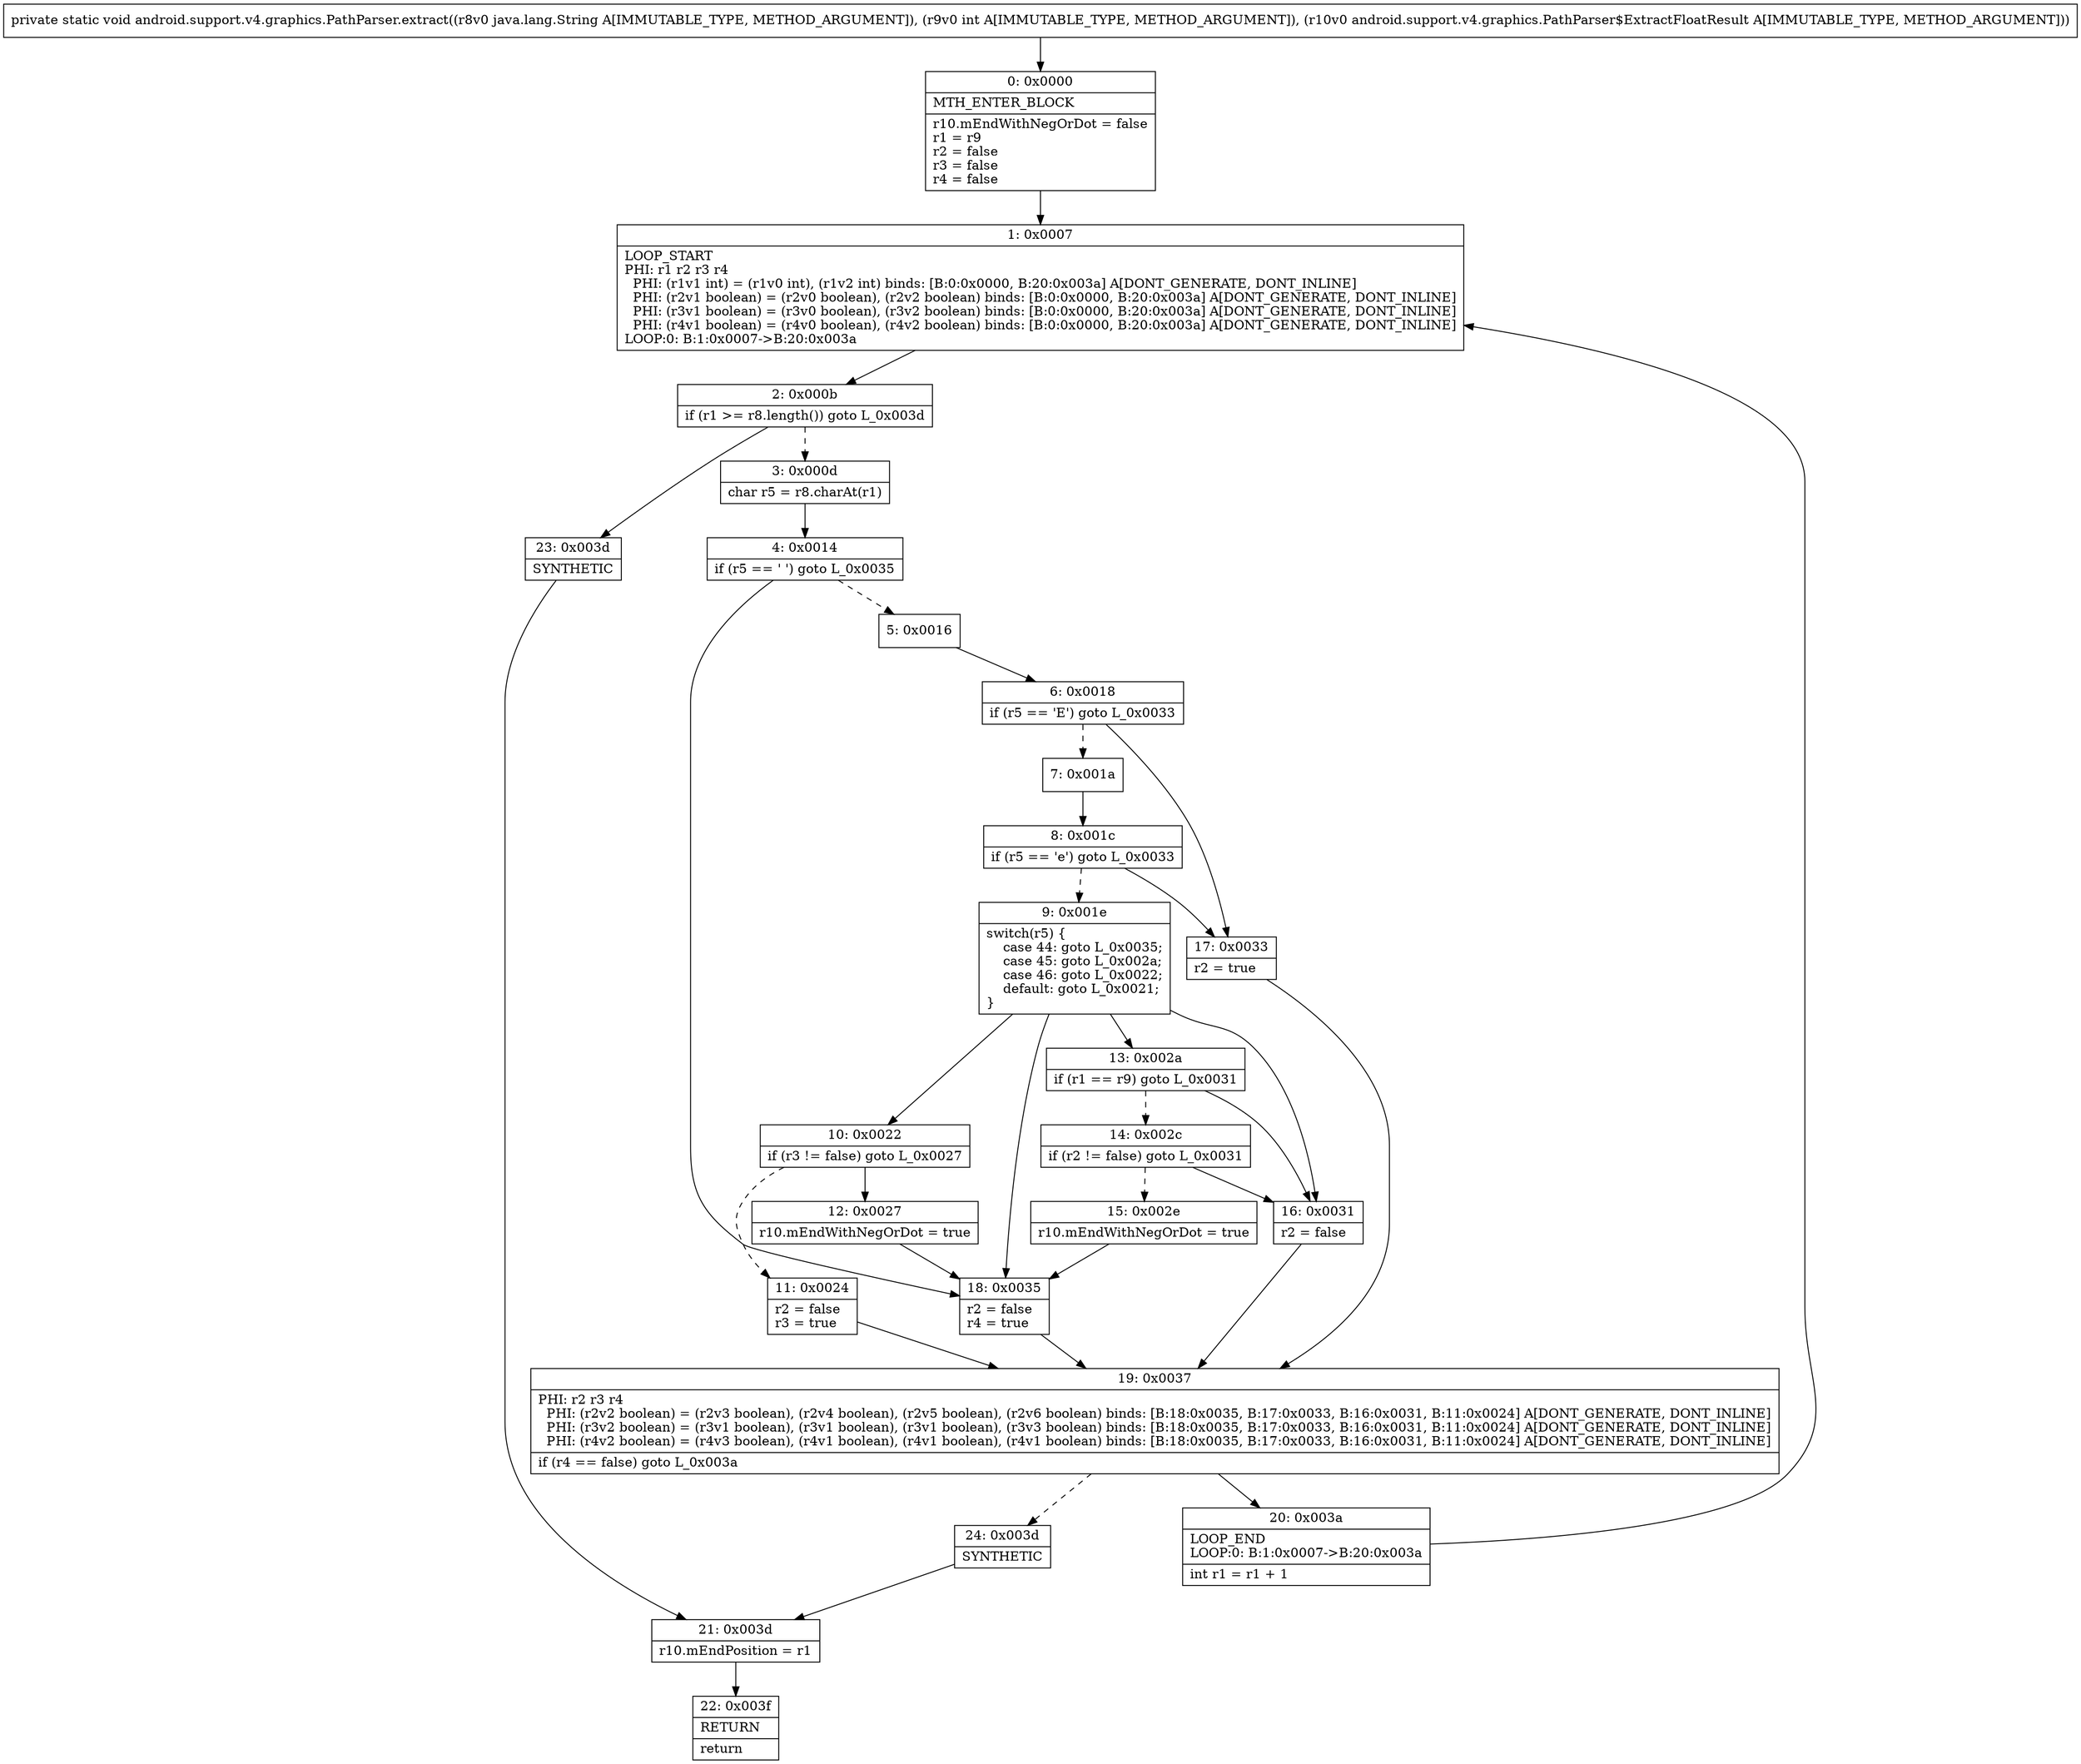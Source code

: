 digraph "CFG forandroid.support.v4.graphics.PathParser.extract(Ljava\/lang\/String;ILandroid\/support\/v4\/graphics\/PathParser$ExtractFloatResult;)V" {
Node_0 [shape=record,label="{0\:\ 0x0000|MTH_ENTER_BLOCK\l|r10.mEndWithNegOrDot = false\lr1 = r9\lr2 = false\lr3 = false\lr4 = false\l}"];
Node_1 [shape=record,label="{1\:\ 0x0007|LOOP_START\lPHI: r1 r2 r3 r4 \l  PHI: (r1v1 int) = (r1v0 int), (r1v2 int) binds: [B:0:0x0000, B:20:0x003a] A[DONT_GENERATE, DONT_INLINE]\l  PHI: (r2v1 boolean) = (r2v0 boolean), (r2v2 boolean) binds: [B:0:0x0000, B:20:0x003a] A[DONT_GENERATE, DONT_INLINE]\l  PHI: (r3v1 boolean) = (r3v0 boolean), (r3v2 boolean) binds: [B:0:0x0000, B:20:0x003a] A[DONT_GENERATE, DONT_INLINE]\l  PHI: (r4v1 boolean) = (r4v0 boolean), (r4v2 boolean) binds: [B:0:0x0000, B:20:0x003a] A[DONT_GENERATE, DONT_INLINE]\lLOOP:0: B:1:0x0007\-\>B:20:0x003a\l}"];
Node_2 [shape=record,label="{2\:\ 0x000b|if (r1 \>= r8.length()) goto L_0x003d\l}"];
Node_3 [shape=record,label="{3\:\ 0x000d|char r5 = r8.charAt(r1)\l}"];
Node_4 [shape=record,label="{4\:\ 0x0014|if (r5 == ' ') goto L_0x0035\l}"];
Node_5 [shape=record,label="{5\:\ 0x0016}"];
Node_6 [shape=record,label="{6\:\ 0x0018|if (r5 == 'E') goto L_0x0033\l}"];
Node_7 [shape=record,label="{7\:\ 0x001a}"];
Node_8 [shape=record,label="{8\:\ 0x001c|if (r5 == 'e') goto L_0x0033\l}"];
Node_9 [shape=record,label="{9\:\ 0x001e|switch(r5) \{\l    case 44: goto L_0x0035;\l    case 45: goto L_0x002a;\l    case 46: goto L_0x0022;\l    default: goto L_0x0021;\l\}\l}"];
Node_10 [shape=record,label="{10\:\ 0x0022|if (r3 != false) goto L_0x0027\l}"];
Node_11 [shape=record,label="{11\:\ 0x0024|r2 = false\lr3 = true\l}"];
Node_12 [shape=record,label="{12\:\ 0x0027|r10.mEndWithNegOrDot = true\l}"];
Node_13 [shape=record,label="{13\:\ 0x002a|if (r1 == r9) goto L_0x0031\l}"];
Node_14 [shape=record,label="{14\:\ 0x002c|if (r2 != false) goto L_0x0031\l}"];
Node_15 [shape=record,label="{15\:\ 0x002e|r10.mEndWithNegOrDot = true\l}"];
Node_16 [shape=record,label="{16\:\ 0x0031|r2 = false\l}"];
Node_17 [shape=record,label="{17\:\ 0x0033|r2 = true\l}"];
Node_18 [shape=record,label="{18\:\ 0x0035|r2 = false\lr4 = true\l}"];
Node_19 [shape=record,label="{19\:\ 0x0037|PHI: r2 r3 r4 \l  PHI: (r2v2 boolean) = (r2v3 boolean), (r2v4 boolean), (r2v5 boolean), (r2v6 boolean) binds: [B:18:0x0035, B:17:0x0033, B:16:0x0031, B:11:0x0024] A[DONT_GENERATE, DONT_INLINE]\l  PHI: (r3v2 boolean) = (r3v1 boolean), (r3v1 boolean), (r3v1 boolean), (r3v3 boolean) binds: [B:18:0x0035, B:17:0x0033, B:16:0x0031, B:11:0x0024] A[DONT_GENERATE, DONT_INLINE]\l  PHI: (r4v2 boolean) = (r4v3 boolean), (r4v1 boolean), (r4v1 boolean), (r4v1 boolean) binds: [B:18:0x0035, B:17:0x0033, B:16:0x0031, B:11:0x0024] A[DONT_GENERATE, DONT_INLINE]\l|if (r4 == false) goto L_0x003a\l}"];
Node_20 [shape=record,label="{20\:\ 0x003a|LOOP_END\lLOOP:0: B:1:0x0007\-\>B:20:0x003a\l|int r1 = r1 + 1\l}"];
Node_21 [shape=record,label="{21\:\ 0x003d|r10.mEndPosition = r1\l}"];
Node_22 [shape=record,label="{22\:\ 0x003f|RETURN\l|return\l}"];
Node_23 [shape=record,label="{23\:\ 0x003d|SYNTHETIC\l}"];
Node_24 [shape=record,label="{24\:\ 0x003d|SYNTHETIC\l}"];
MethodNode[shape=record,label="{private static void android.support.v4.graphics.PathParser.extract((r8v0 java.lang.String A[IMMUTABLE_TYPE, METHOD_ARGUMENT]), (r9v0 int A[IMMUTABLE_TYPE, METHOD_ARGUMENT]), (r10v0 android.support.v4.graphics.PathParser$ExtractFloatResult A[IMMUTABLE_TYPE, METHOD_ARGUMENT])) }"];
MethodNode -> Node_0;
Node_0 -> Node_1;
Node_1 -> Node_2;
Node_2 -> Node_3[style=dashed];
Node_2 -> Node_23;
Node_3 -> Node_4;
Node_4 -> Node_5[style=dashed];
Node_4 -> Node_18;
Node_5 -> Node_6;
Node_6 -> Node_7[style=dashed];
Node_6 -> Node_17;
Node_7 -> Node_8;
Node_8 -> Node_9[style=dashed];
Node_8 -> Node_17;
Node_9 -> Node_10;
Node_9 -> Node_13;
Node_9 -> Node_18;
Node_9 -> Node_16;
Node_10 -> Node_11[style=dashed];
Node_10 -> Node_12;
Node_11 -> Node_19;
Node_12 -> Node_18;
Node_13 -> Node_14[style=dashed];
Node_13 -> Node_16;
Node_14 -> Node_15[style=dashed];
Node_14 -> Node_16;
Node_15 -> Node_18;
Node_16 -> Node_19;
Node_17 -> Node_19;
Node_18 -> Node_19;
Node_19 -> Node_20;
Node_19 -> Node_24[style=dashed];
Node_20 -> Node_1;
Node_21 -> Node_22;
Node_23 -> Node_21;
Node_24 -> Node_21;
}

